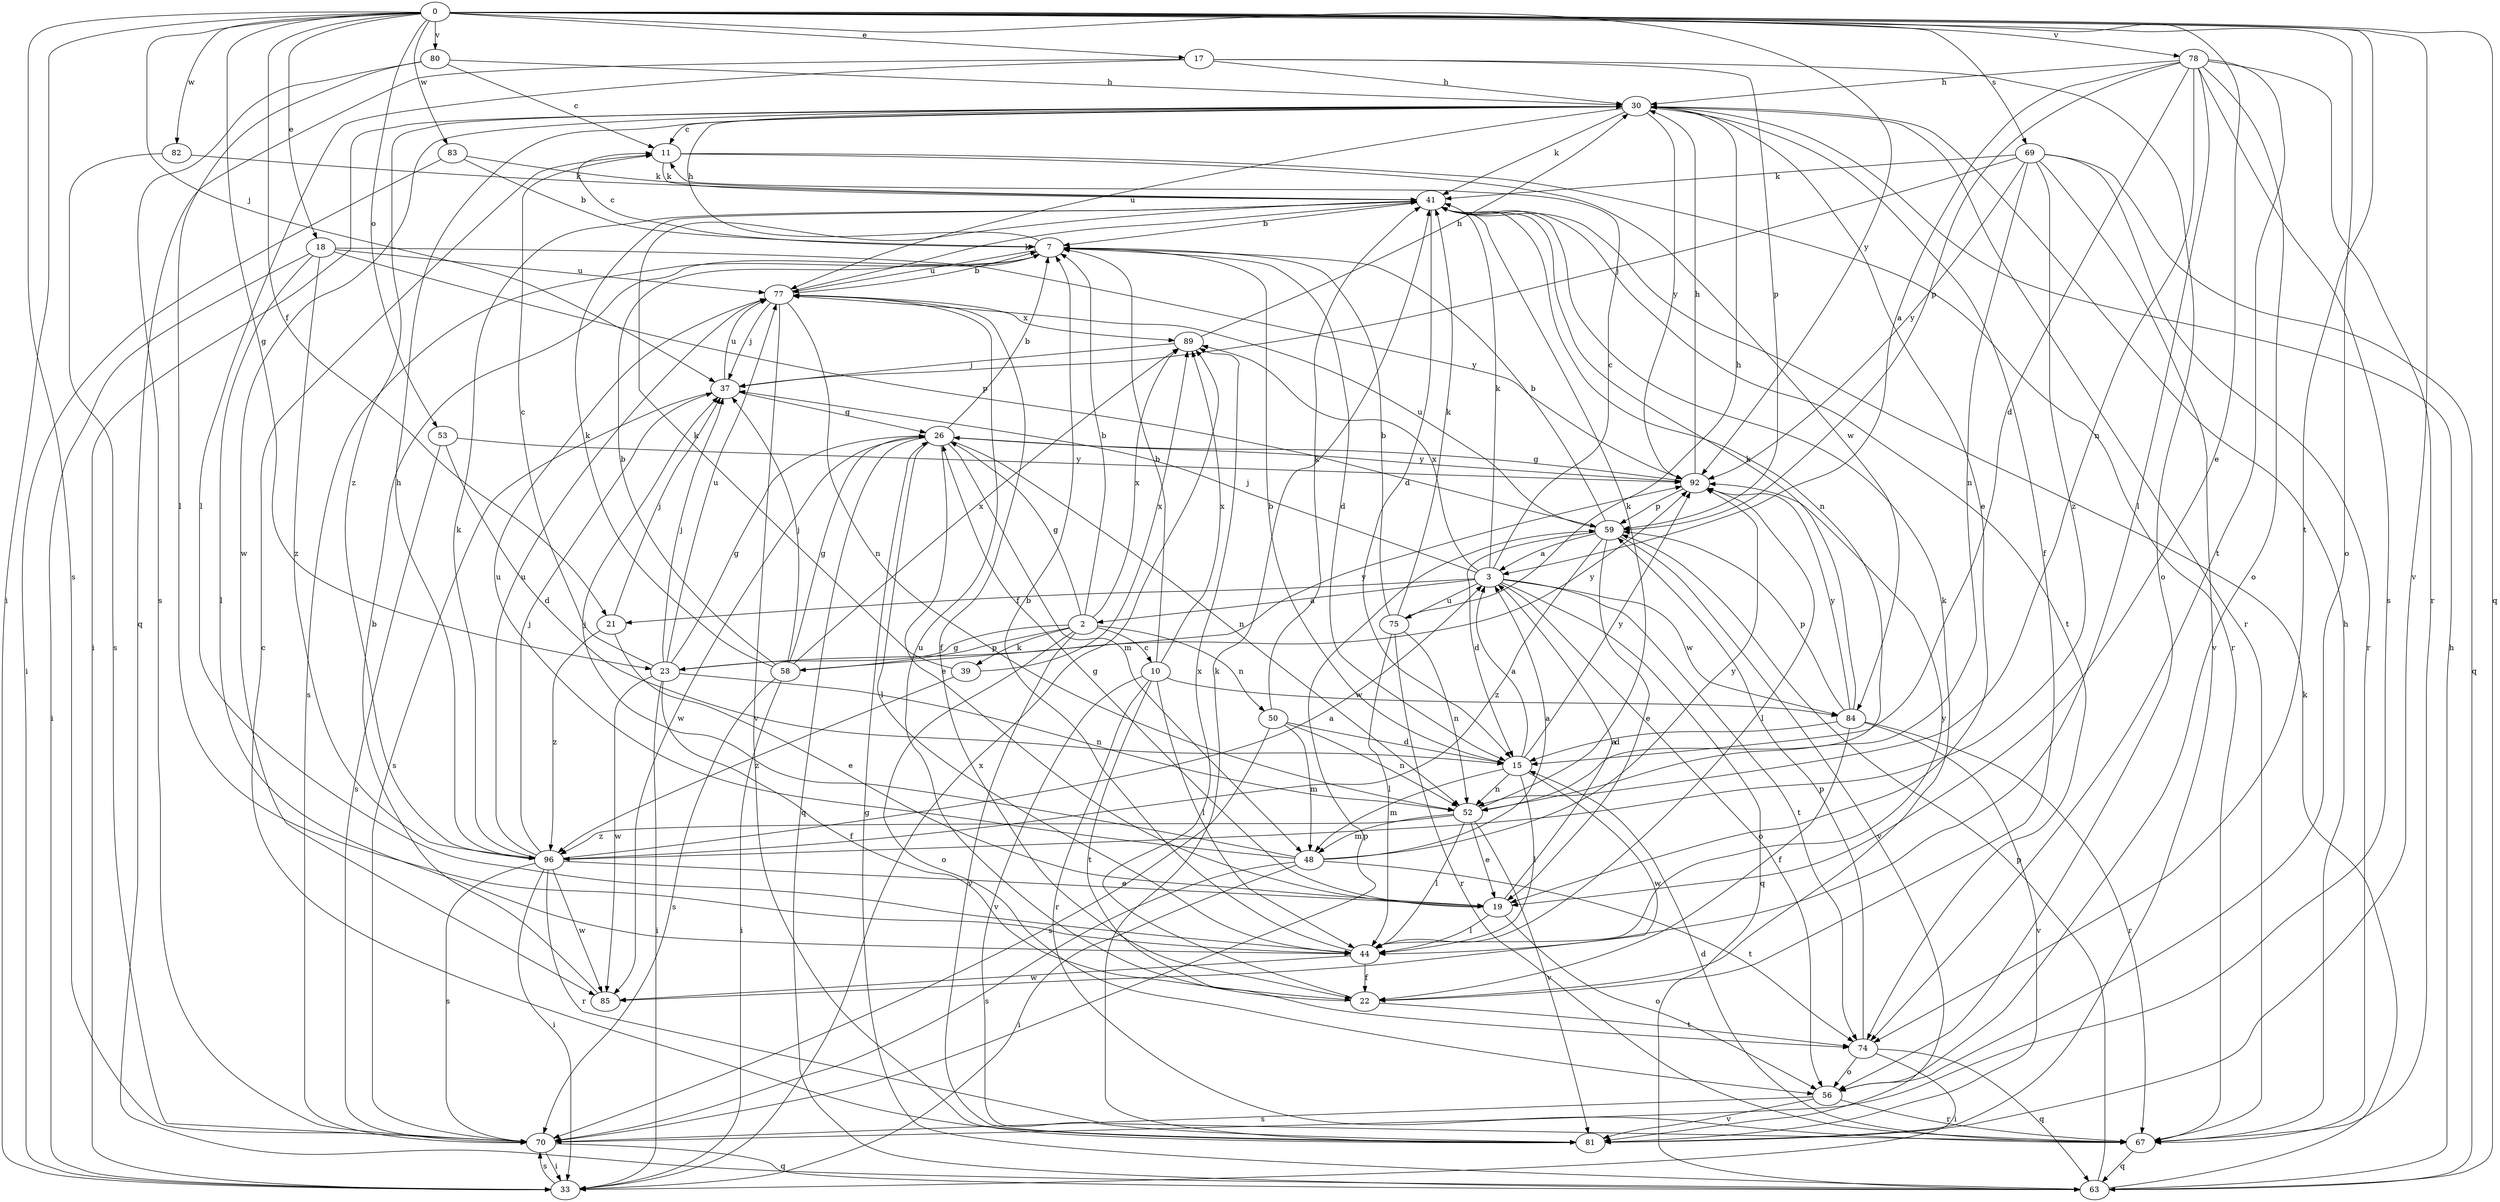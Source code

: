 strict digraph  {
0;
2;
3;
7;
10;
11;
15;
17;
18;
19;
21;
22;
23;
26;
30;
33;
37;
39;
41;
44;
48;
50;
52;
53;
56;
58;
59;
63;
67;
69;
70;
74;
75;
77;
78;
80;
81;
82;
83;
84;
85;
89;
92;
96;
0 -> 17  [label=e];
0 -> 18  [label=e];
0 -> 19  [label=e];
0 -> 21  [label=f];
0 -> 23  [label=g];
0 -> 33  [label=i];
0 -> 37  [label=j];
0 -> 53  [label=o];
0 -> 56  [label=o];
0 -> 63  [label=q];
0 -> 69  [label=s];
0 -> 70  [label=s];
0 -> 74  [label=t];
0 -> 78  [label=v];
0 -> 80  [label=v];
0 -> 81  [label=v];
0 -> 82  [label=w];
0 -> 83  [label=w];
0 -> 92  [label=y];
2 -> 7  [label=b];
2 -> 10  [label=c];
2 -> 23  [label=g];
2 -> 26  [label=g];
2 -> 39  [label=k];
2 -> 50  [label=n];
2 -> 56  [label=o];
2 -> 58  [label=p];
2 -> 81  [label=v];
2 -> 89  [label=x];
3 -> 2  [label=a];
3 -> 11  [label=c];
3 -> 21  [label=f];
3 -> 37  [label=j];
3 -> 41  [label=k];
3 -> 56  [label=o];
3 -> 63  [label=q];
3 -> 74  [label=t];
3 -> 75  [label=u];
3 -> 84  [label=w];
3 -> 89  [label=x];
7 -> 11  [label=c];
7 -> 15  [label=d];
7 -> 30  [label=h];
7 -> 70  [label=s];
7 -> 77  [label=u];
10 -> 7  [label=b];
10 -> 44  [label=l];
10 -> 67  [label=r];
10 -> 74  [label=t];
10 -> 81  [label=v];
10 -> 84  [label=w];
10 -> 89  [label=x];
11 -> 41  [label=k];
11 -> 67  [label=r];
11 -> 84  [label=w];
15 -> 3  [label=a];
15 -> 7  [label=b];
15 -> 44  [label=l];
15 -> 48  [label=m];
15 -> 52  [label=n];
15 -> 85  [label=w];
15 -> 92  [label=y];
17 -> 30  [label=h];
17 -> 44  [label=l];
17 -> 56  [label=o];
17 -> 59  [label=p];
17 -> 63  [label=q];
18 -> 33  [label=i];
18 -> 44  [label=l];
18 -> 59  [label=p];
18 -> 77  [label=u];
18 -> 92  [label=y];
18 -> 96  [label=z];
19 -> 3  [label=a];
19 -> 26  [label=g];
19 -> 44  [label=l];
19 -> 56  [label=o];
21 -> 19  [label=e];
21 -> 37  [label=j];
21 -> 96  [label=z];
22 -> 41  [label=k];
22 -> 74  [label=t];
22 -> 77  [label=u];
22 -> 89  [label=x];
23 -> 11  [label=c];
23 -> 22  [label=f];
23 -> 26  [label=g];
23 -> 33  [label=i];
23 -> 37  [label=j];
23 -> 52  [label=n];
23 -> 77  [label=u];
23 -> 85  [label=w];
23 -> 92  [label=y];
26 -> 7  [label=b];
26 -> 19  [label=e];
26 -> 44  [label=l];
26 -> 48  [label=m];
26 -> 52  [label=n];
26 -> 63  [label=q];
26 -> 85  [label=w];
26 -> 92  [label=y];
30 -> 11  [label=c];
30 -> 19  [label=e];
30 -> 22  [label=f];
30 -> 33  [label=i];
30 -> 41  [label=k];
30 -> 67  [label=r];
30 -> 77  [label=u];
30 -> 85  [label=w];
30 -> 92  [label=y];
30 -> 96  [label=z];
33 -> 70  [label=s];
33 -> 89  [label=x];
37 -> 26  [label=g];
37 -> 70  [label=s];
37 -> 77  [label=u];
39 -> 41  [label=k];
39 -> 89  [label=x];
39 -> 96  [label=z];
41 -> 7  [label=b];
41 -> 15  [label=d];
41 -> 52  [label=n];
41 -> 74  [label=t];
44 -> 7  [label=b];
44 -> 22  [label=f];
44 -> 85  [label=w];
44 -> 92  [label=y];
48 -> 3  [label=a];
48 -> 33  [label=i];
48 -> 37  [label=j];
48 -> 70  [label=s];
48 -> 74  [label=t];
48 -> 77  [label=u];
48 -> 92  [label=y];
50 -> 15  [label=d];
50 -> 41  [label=k];
50 -> 48  [label=m];
50 -> 52  [label=n];
50 -> 70  [label=s];
52 -> 19  [label=e];
52 -> 41  [label=k];
52 -> 44  [label=l];
52 -> 48  [label=m];
52 -> 81  [label=v];
52 -> 96  [label=z];
53 -> 15  [label=d];
53 -> 70  [label=s];
53 -> 92  [label=y];
56 -> 67  [label=r];
56 -> 70  [label=s];
56 -> 81  [label=v];
58 -> 7  [label=b];
58 -> 26  [label=g];
58 -> 33  [label=i];
58 -> 37  [label=j];
58 -> 41  [label=k];
58 -> 70  [label=s];
58 -> 89  [label=x];
58 -> 92  [label=y];
59 -> 3  [label=a];
59 -> 7  [label=b];
59 -> 15  [label=d];
59 -> 19  [label=e];
59 -> 77  [label=u];
59 -> 81  [label=v];
59 -> 96  [label=z];
63 -> 26  [label=g];
63 -> 30  [label=h];
63 -> 41  [label=k];
63 -> 59  [label=p];
67 -> 15  [label=d];
67 -> 30  [label=h];
67 -> 63  [label=q];
69 -> 37  [label=j];
69 -> 41  [label=k];
69 -> 52  [label=n];
69 -> 63  [label=q];
69 -> 67  [label=r];
69 -> 81  [label=v];
69 -> 92  [label=y];
69 -> 96  [label=z];
70 -> 33  [label=i];
70 -> 59  [label=p];
70 -> 63  [label=q];
74 -> 33  [label=i];
74 -> 56  [label=o];
74 -> 59  [label=p];
74 -> 63  [label=q];
75 -> 7  [label=b];
75 -> 30  [label=h];
75 -> 41  [label=k];
75 -> 44  [label=l];
75 -> 52  [label=n];
75 -> 67  [label=r];
77 -> 7  [label=b];
77 -> 22  [label=f];
77 -> 37  [label=j];
77 -> 41  [label=k];
77 -> 52  [label=n];
77 -> 81  [label=v];
77 -> 89  [label=x];
78 -> 3  [label=a];
78 -> 15  [label=d];
78 -> 30  [label=h];
78 -> 44  [label=l];
78 -> 52  [label=n];
78 -> 56  [label=o];
78 -> 59  [label=p];
78 -> 67  [label=r];
78 -> 70  [label=s];
78 -> 74  [label=t];
80 -> 11  [label=c];
80 -> 30  [label=h];
80 -> 44  [label=l];
80 -> 70  [label=s];
81 -> 11  [label=c];
81 -> 41  [label=k];
82 -> 41  [label=k];
82 -> 70  [label=s];
83 -> 7  [label=b];
83 -> 33  [label=i];
83 -> 41  [label=k];
84 -> 15  [label=d];
84 -> 22  [label=f];
84 -> 41  [label=k];
84 -> 59  [label=p];
84 -> 67  [label=r];
84 -> 81  [label=v];
84 -> 92  [label=y];
85 -> 7  [label=b];
89 -> 30  [label=h];
89 -> 37  [label=j];
92 -> 26  [label=g];
92 -> 30  [label=h];
92 -> 44  [label=l];
92 -> 59  [label=p];
96 -> 3  [label=a];
96 -> 19  [label=e];
96 -> 30  [label=h];
96 -> 33  [label=i];
96 -> 37  [label=j];
96 -> 41  [label=k];
96 -> 67  [label=r];
96 -> 70  [label=s];
96 -> 77  [label=u];
96 -> 85  [label=w];
}
